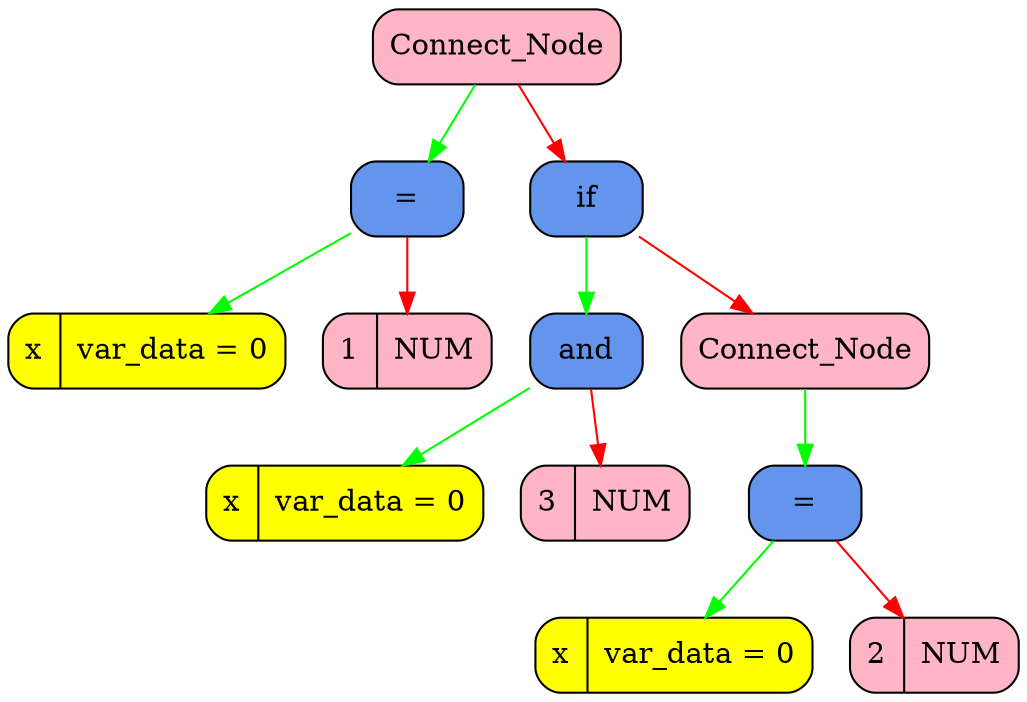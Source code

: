 digraph Tree
{
   rankdir = HR;
   node[fontsize=14];
   edge[color="black",fontcolor="blue",fontsize=12];
   "0x104801ba0"[shape = Mrecord, style = filled, fillcolor = "pink1",   label = " <value> Connect_Node"];
  "0x104801ba0" -> "0x104801f00" [color = "green"];
  "0x104801ba0" -> "0x104801c00" [color = "red"];
   "0x104801f00"[shape = Mrecord, style = filled, fillcolor = "cornflowerblue",   label = " <value> ="];
  "0x104801f00" -> "0x104801fc0" [color = "green"];
  "0x104801f00" -> "0x104801f30" [color = "red"];
   "0x104801fc0"[shape = Mrecord, style = filled, fillcolor = "yellow",   label = " <value> x | var_data =  0"];
   "0x104801f30"[shape = Mrecord, style = filled, fillcolor = "pink1",   label = " <value> 1 | NUM  "];
   "0x104801c00"[shape = Mrecord, style = filled, fillcolor = "cornflowerblue",   label = " <value> if"];
  "0x104801c00" -> "0x104801de0" [color = "green"];
  "0x104801c00" -> "0x104801c30" [color = "red"];
   "0x104801de0"[shape = Mrecord, style = filled, fillcolor = "cornflowerblue",   label = " <value> and"];
  "0x104801de0" -> "0x104801ea0" [color = "green"];
  "0x104801de0" -> "0x104801e10" [color = "red"];
   "0x104801ea0"[shape = Mrecord, style = filled, fillcolor = "yellow",   label = " <value> x | var_data =  0"];
   "0x104801e10"[shape = Mrecord, style = filled, fillcolor = "pink1",   label = " <value> 3 | NUM  "];
   "0x104801c30"[shape = Mrecord, style = filled, fillcolor = "pink1",   label = " <value> Connect_Node"];
  "0x104801c30" -> "0x104801c90" [color = "green"];
   "0x104801c90"[shape = Mrecord, style = filled, fillcolor = "cornflowerblue",   label = " <value> ="];
  "0x104801c90" -> "0x104801d50" [color = "green"];
  "0x104801c90" -> "0x104801cc0" [color = "red"];
   "0x104801d50"[shape = Mrecord, style = filled, fillcolor = "yellow",   label = " <value> x | var_data =  0"];
   "0x104801cc0"[shape = Mrecord, style = filled, fillcolor = "pink1",   label = " <value> 2 | NUM  "];
}